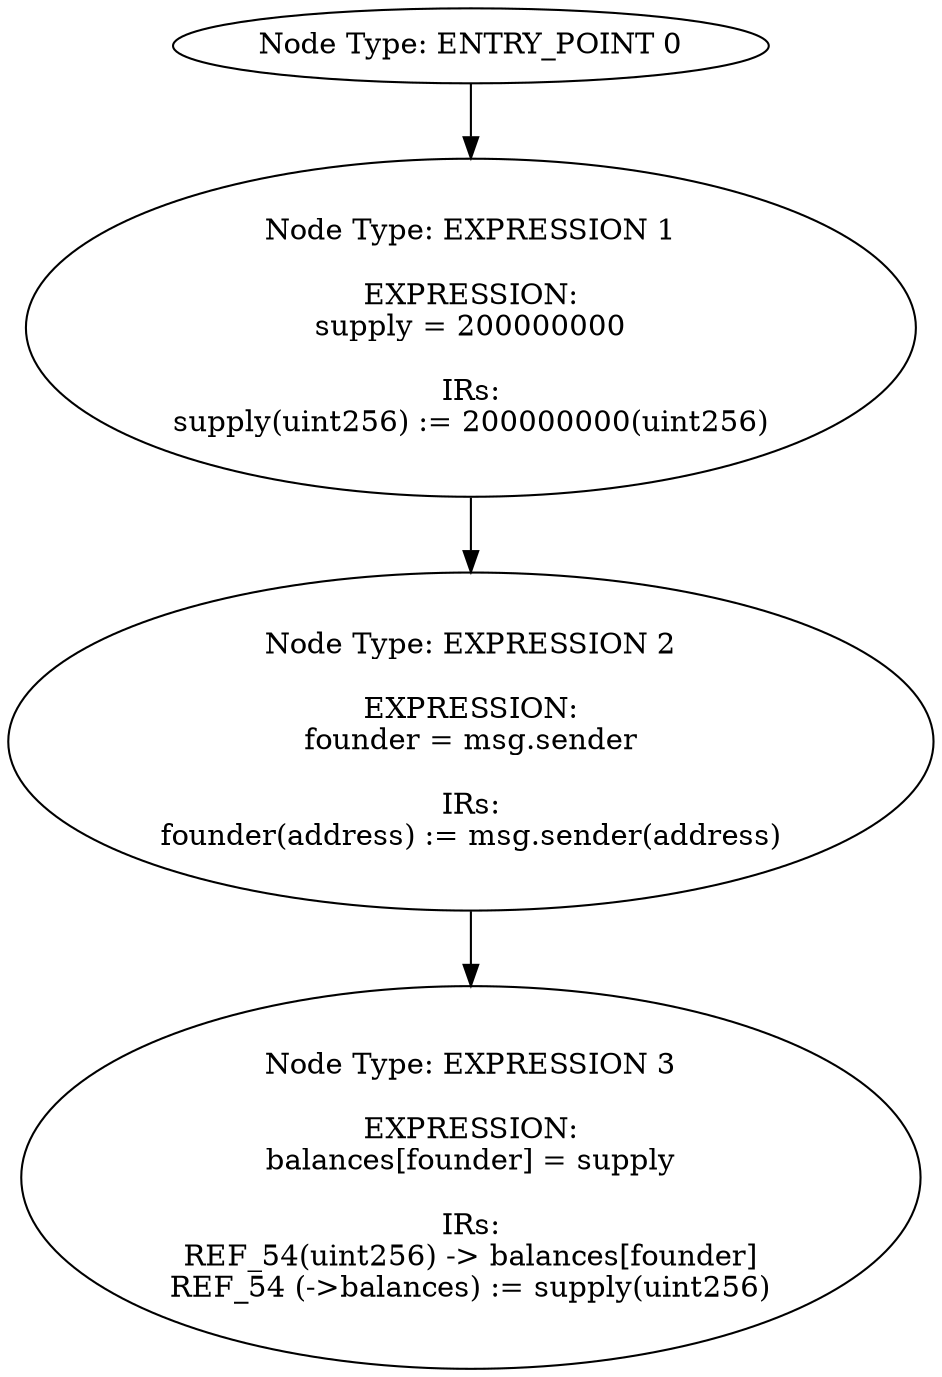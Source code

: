 digraph{
0[label="Node Type: ENTRY_POINT 0
"];
0->1;
1[label="Node Type: EXPRESSION 1

EXPRESSION:
supply = 200000000

IRs:
supply(uint256) := 200000000(uint256)"];
1->2;
2[label="Node Type: EXPRESSION 2

EXPRESSION:
founder = msg.sender

IRs:
founder(address) := msg.sender(address)"];
2->3;
3[label="Node Type: EXPRESSION 3

EXPRESSION:
balances[founder] = supply

IRs:
REF_54(uint256) -> balances[founder]
REF_54 (->balances) := supply(uint256)"];
}
